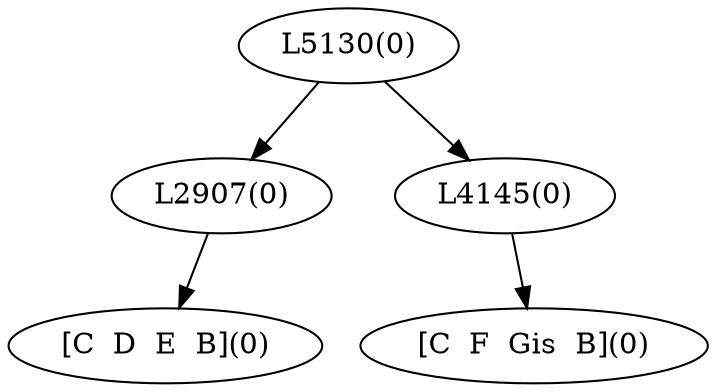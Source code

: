 digraph sample{
"L2907(0)"->"[C  D  E  B](0)"
"L4145(0)"->"[C  F  Gis  B](0)"
"L5130(0)"->"L2907(0)"
"L5130(0)"->"L4145(0)"
{rank = min; "L5130(0)"}
{rank = same; "L2907(0)"; "L4145(0)";}
{rank = max; "[C  D  E  B](0)"; "[C  F  Gis  B](0)";}
}